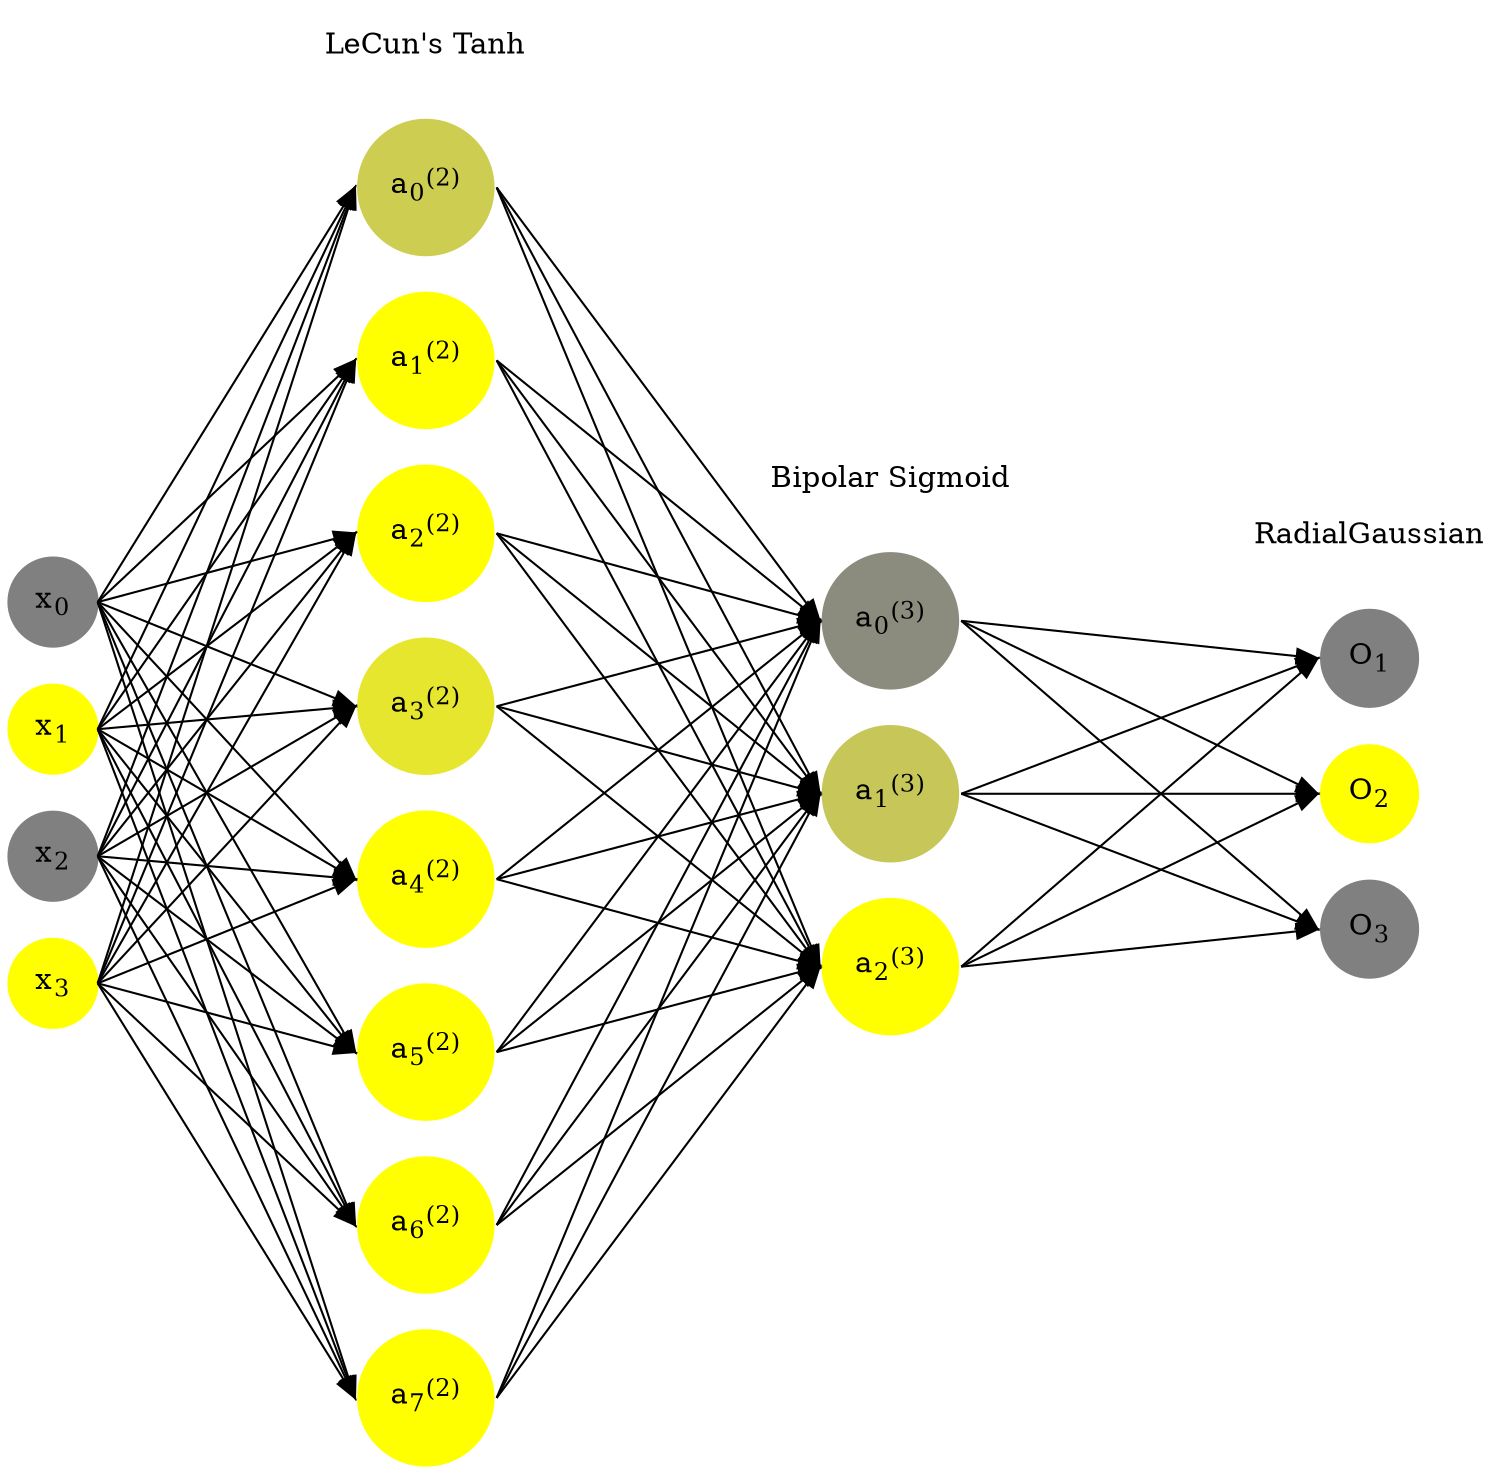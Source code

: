 digraph G {
	rankdir = LR;
	splines=false;
	edge[style=invis];
	ranksep= 1.4;
	{
	node [shape=circle, color="0.1667, 0.0, 0.5", style=filled, fillcolor="0.1667, 0.0, 0.5"];
	x0 [label=<x<sub>0</sub>>];
	}
	{
	node [shape=circle, color="0.1667, 1.0, 1.0", style=filled, fillcolor="0.1667, 1.0, 1.0"];
	x1 [label=<x<sub>1</sub>>];
	}
	{
	node [shape=circle, color="0.1667, 0.0, 0.5", style=filled, fillcolor="0.1667, 0.0, 0.5"];
	x2 [label=<x<sub>2</sub>>];
	}
	{
	node [shape=circle, color="0.1667, 1.0, 1.0", style=filled, fillcolor="0.1667, 1.0, 1.0"];
	x3 [label=<x<sub>3</sub>>];
	}
	{
	node [shape=circle, color="0.1667, 0.604430, 0.802215", style=filled, fillcolor="0.1667, 0.604430, 0.802215"];
	a02 [label=<a<sub>0</sub><sup>(2)</sup>>];
	}
	{
	node [shape=circle, color="0.1667, 1.677903, 1.338952", style=filled, fillcolor="0.1667, 1.677903, 1.338952"];
	a12 [label=<a<sub>1</sub><sup>(2)</sup>>];
	}
	{
	node [shape=circle, color="0.1667, 1.157200, 1.078600", style=filled, fillcolor="0.1667, 1.157200, 1.078600"];
	a22 [label=<a<sub>2</sub><sup>(2)</sup>>];
	}
	{
	node [shape=circle, color="0.1667, 0.798891, 0.899445", style=filled, fillcolor="0.1667, 0.798891, 0.899445"];
	a32 [label=<a<sub>3</sub><sup>(2)</sup>>];
	}
	{
	node [shape=circle, color="0.1667, 1.249899, 1.124950", style=filled, fillcolor="0.1667, 1.249899, 1.124950"];
	a42 [label=<a<sub>4</sub><sup>(2)</sup>>];
	}
	{
	node [shape=circle, color="0.1667, 1.236642, 1.118321", style=filled, fillcolor="0.1667, 1.236642, 1.118321"];
	a52 [label=<a<sub>5</sub><sup>(2)</sup>>];
	}
	{
	node [shape=circle, color="0.1667, 1.505194, 1.252597", style=filled, fillcolor="0.1667, 1.505194, 1.252597"];
	a62 [label=<a<sub>6</sub><sup>(2)</sup>>];
	}
	{
	node [shape=circle, color="0.1667, 1.126516, 1.063258", style=filled, fillcolor="0.1667, 1.126516, 1.063258"];
	a72 [label=<a<sub>7</sub><sup>(2)</sup>>];
	}
	{
	node [shape=circle, color="0.1667, 0.094293, 0.547146", style=filled, fillcolor="0.1667, 0.094293, 0.547146"];
	a03 [label=<a<sub>0</sub><sup>(3)</sup>>];
	}
	{
	node [shape=circle, color="0.1667, 0.547654, 0.773827", style=filled, fillcolor="0.1667, 0.547654, 0.773827"];
	a13 [label=<a<sub>1</sub><sup>(3)</sup>>];
	}
	{
	node [shape=circle, color="0.1667, 0.999865, 0.999933", style=filled, fillcolor="0.1667, 0.999865, 0.999933"];
	a23 [label=<a<sub>2</sub><sup>(3)</sup>>];
	}
	{
	node [shape=circle, color="0.1667, 0.0, 0.5", style=filled, fillcolor="0.1667, 0.0, 0.5"];
	O1 [label=<O<sub>1</sub>>];
	}
	{
	node [shape=circle, color="0.1667, 1.0, 1.0", style=filled, fillcolor="0.1667, 1.0, 1.0"];
	O2 [label=<O<sub>2</sub>>];
	}
	{
	node [shape=circle, color="0.1667, 0.0, 0.5", style=filled, fillcolor="0.1667, 0.0, 0.5"];
	O3 [label=<O<sub>3</sub>>];
	}
	{
	rank=same;
	x0->x1->x2->x3;
	}
	{
	rank=same;
	a02->a12->a22->a32->a42->a52->a62->a72;
	}
	{
	rank=same;
	a03->a13->a23;
	}
	{
	rank=same;
	O1->O2->O3;
	}
	l1 [shape=plaintext,label="LeCun's Tanh"];
	l1->a02;
	{rank=same; l1;a02};
	l2 [shape=plaintext,label="Bipolar Sigmoid"];
	l2->a03;
	{rank=same; l2;a03};
	l3 [shape=plaintext,label="RadialGaussian"];
	l3->O1;
	{rank=same; l3;O1};
edge[style=solid, tailport=e, headport=w];
	{x0;x1;x2;x3} -> {a02;a12;a22;a32;a42;a52;a62;a72};
	{a02;a12;a22;a32;a42;a52;a62;a72} -> {a03;a13;a23};
	{a03;a13;a23} -> {O1,O2,O3};
}